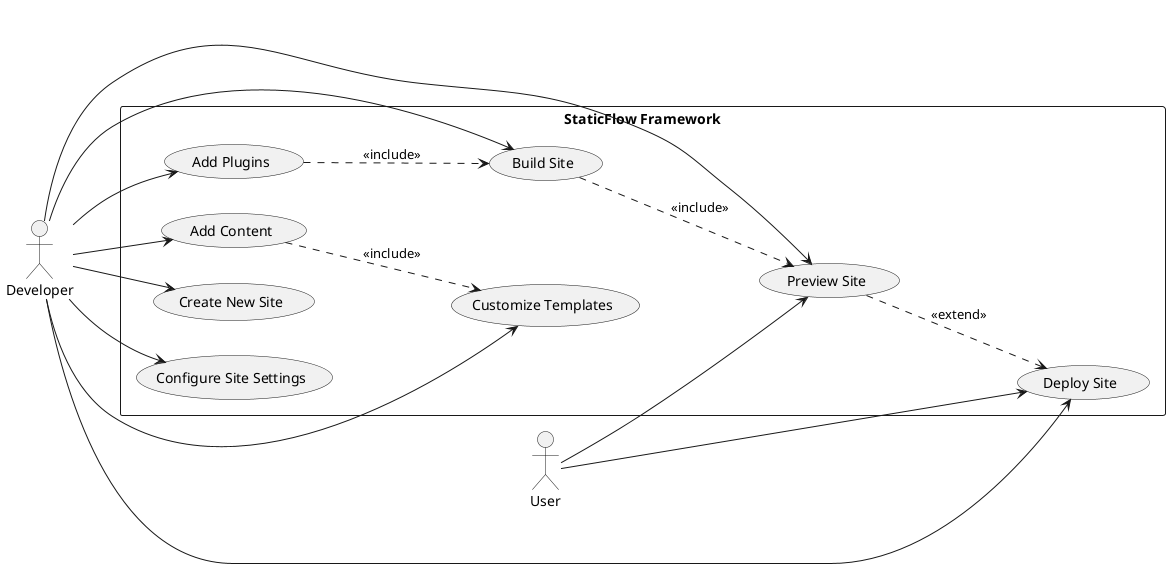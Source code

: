 @startuml
left to right direction

actor "Developer" as dev
actor "User" as user

rectangle "StaticFlow Framework" {
  usecase "Create New Site" as UC1
  usecase "Configure Site Settings" as UC2
  usecase "Add Content" as UC3
  usecase "Customize Templates" as UC4
  usecase "Add Plugins" as UC5
  usecase "Build Site" as UC6
  usecase "Preview Site" as UC7
  usecase "Deploy Site" as UC8
}

dev --> UC1
dev --> UC2
dev --> UC3
dev --> UC4
dev --> UC5
dev --> UC6
dev --> UC7
dev --> UC8

user --> UC7
user --> UC8

UC6 ..> UC7 : <<include>>
UC7 ..> UC8 : <<extend>>
UC3 ..> UC4 : <<include>>
UC5 ..> UC6 : <<include>>

@enduml